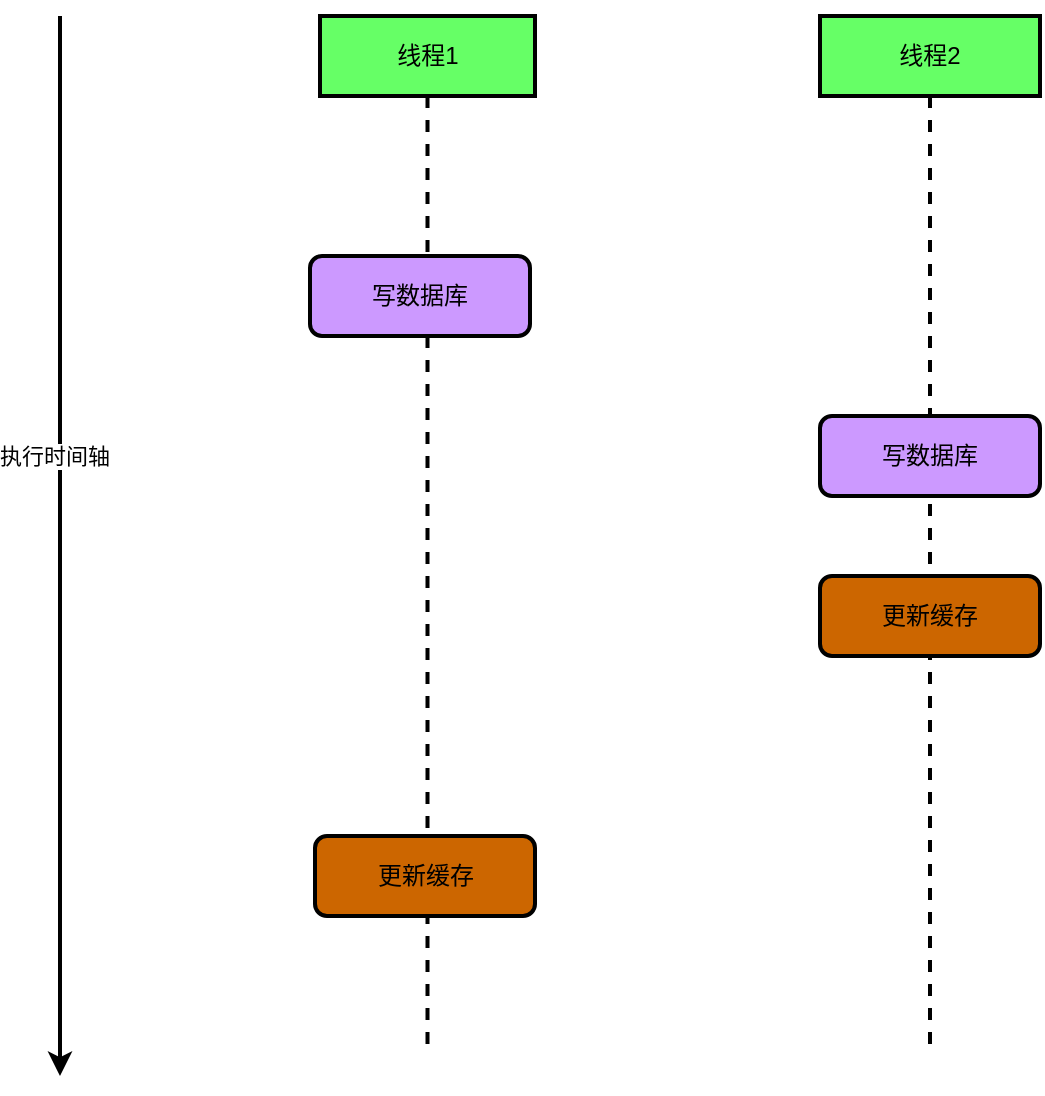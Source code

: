 <mxfile version="15.3.1" type="github" pages="2">
  <diagram id="EJi81lrPLxUWqyqAcyIe" name="双写不一致情况">
    <mxGraphModel dx="1248" dy="686" grid="1" gridSize="10" guides="1" tooltips="1" connect="1" arrows="1" fold="1" page="1" pageScale="1" pageWidth="827" pageHeight="1169" math="0" shadow="0">
      <root>
        <mxCell id="0" />
        <mxCell id="1" parent="0" />
        <mxCell id="AaJ2Im61UXtHoCQsoIxq-1" value="" style="endArrow=classic;html=1;strokeWidth=2;" edge="1" parent="1">
          <mxGeometry width="50" height="50" relative="1" as="geometry">
            <mxPoint x="60" y="160" as="sourcePoint" />
            <mxPoint x="60" y="690" as="targetPoint" />
          </mxGeometry>
        </mxCell>
        <mxCell id="AaJ2Im61UXtHoCQsoIxq-2" value="执行时间轴" style="edgeLabel;html=1;align=center;verticalAlign=middle;resizable=0;points=[];" vertex="1" connectable="0" parent="AaJ2Im61UXtHoCQsoIxq-1">
          <mxGeometry x="-0.228" y="-3" relative="1" as="geometry">
            <mxPoint y="15" as="offset" />
          </mxGeometry>
        </mxCell>
        <mxCell id="AaJ2Im61UXtHoCQsoIxq-4" value="线程1" style="shape=umlLifeline;perimeter=lifelinePerimeter;whiteSpace=wrap;html=1;container=1;collapsible=0;recursiveResize=0;outlineConnect=0;fillColor=#66FF66;strokeWidth=2;" vertex="1" parent="1">
          <mxGeometry x="190" y="160" width="107.5" height="520" as="geometry" />
        </mxCell>
        <mxCell id="AaJ2Im61UXtHoCQsoIxq-6" value="写数据库" style="rounded=1;whiteSpace=wrap;html=1;fillColor=#CC99FF;strokeWidth=2;" vertex="1" parent="AaJ2Im61UXtHoCQsoIxq-4">
          <mxGeometry x="-5" y="120" width="110" height="40" as="geometry" />
        </mxCell>
        <mxCell id="AaJ2Im61UXtHoCQsoIxq-7" value="更新缓存" style="rounded=1;whiteSpace=wrap;html=1;fillColor=#CC6600;strokeWidth=2;" vertex="1" parent="AaJ2Im61UXtHoCQsoIxq-4">
          <mxGeometry x="-2.5" y="410" width="110" height="40" as="geometry" />
        </mxCell>
        <mxCell id="AaJ2Im61UXtHoCQsoIxq-5" value="线程2" style="shape=umlLifeline;perimeter=lifelinePerimeter;whiteSpace=wrap;html=1;container=1;collapsible=0;recursiveResize=0;outlineConnect=0;fillColor=#66FF66;strokeWidth=2;" vertex="1" parent="1">
          <mxGeometry x="440" y="160" width="110" height="520" as="geometry" />
        </mxCell>
        <mxCell id="AaJ2Im61UXtHoCQsoIxq-8" value="写数据库" style="rounded=1;whiteSpace=wrap;html=1;fillColor=#CC99FF;strokeWidth=2;" vertex="1" parent="AaJ2Im61UXtHoCQsoIxq-5">
          <mxGeometry y="200" width="110" height="40" as="geometry" />
        </mxCell>
        <mxCell id="AaJ2Im61UXtHoCQsoIxq-9" value="更新缓存" style="rounded=1;whiteSpace=wrap;html=1;fillColor=#CC6600;strokeWidth=2;" vertex="1" parent="AaJ2Im61UXtHoCQsoIxq-5">
          <mxGeometry y="280" width="110" height="40" as="geometry" />
        </mxCell>
      </root>
    </mxGraphModel>
  </diagram>
  <diagram id="OMLv4gzq3qGoAITEjv64" name="读写并发不一致">
    <mxGraphModel dx="1248" dy="686" grid="1" gridSize="10" guides="1" tooltips="1" connect="1" arrows="1" fold="1" page="1" pageScale="1" pageWidth="827" pageHeight="1169" math="0" shadow="0">
      <root>
        <mxCell id="6ijoCn3SMTlXJEN42yO7-0" />
        <mxCell id="6ijoCn3SMTlXJEN42yO7-1" parent="6ijoCn3SMTlXJEN42yO7-0" />
        <mxCell id="_4PScrkvI3SqUnbokafy-0" value="" style="endArrow=classic;html=1;strokeWidth=2;" edge="1" parent="6ijoCn3SMTlXJEN42yO7-1">
          <mxGeometry width="50" height="50" relative="1" as="geometry">
            <mxPoint x="40" y="120" as="sourcePoint" />
            <mxPoint x="40" y="650" as="targetPoint" />
          </mxGeometry>
        </mxCell>
        <mxCell id="_4PScrkvI3SqUnbokafy-1" value="执行时间轴" style="edgeLabel;html=1;align=center;verticalAlign=middle;resizable=0;points=[];" vertex="1" connectable="0" parent="_4PScrkvI3SqUnbokafy-0">
          <mxGeometry x="-0.133" y="-2" relative="1" as="geometry">
            <mxPoint as="offset" />
          </mxGeometry>
        </mxCell>
        <mxCell id="_4PScrkvI3SqUnbokafy-2" value="线程1" style="shape=umlLifeline;perimeter=lifelinePerimeter;whiteSpace=wrap;html=1;container=1;collapsible=0;recursiveResize=0;outlineConnect=0;strokeWidth=2;fillColor=#66FF66;" vertex="1" parent="6ijoCn3SMTlXJEN42yO7-1">
          <mxGeometry x="160" y="120" width="110" height="530" as="geometry" />
        </mxCell>
        <mxCell id="kmw4Is8DG7LzNqc9Qjcl-2" value="写数据库&lt;br&gt;stock = 10" style="rounded=0;whiteSpace=wrap;html=1;strokeWidth=2;fillColor=#CC99FF;" vertex="1" parent="_4PScrkvI3SqUnbokafy-2">
          <mxGeometry y="110" width="110" height="40" as="geometry" />
        </mxCell>
        <mxCell id="kmw4Is8DG7LzNqc9Qjcl-3" value="删除缓存" style="rounded=0;whiteSpace=wrap;html=1;strokeWidth=2;fillColor=#CC99FF;" vertex="1" parent="_4PScrkvI3SqUnbokafy-2">
          <mxGeometry y="200" width="110" height="40" as="geometry" />
        </mxCell>
        <mxCell id="kmw4Is8DG7LzNqc9Qjcl-0" value="线程2" style="shape=umlLifeline;perimeter=lifelinePerimeter;whiteSpace=wrap;html=1;container=1;collapsible=0;recursiveResize=0;outlineConnect=0;strokeWidth=2;fillColor=#66FF66;" vertex="1" parent="6ijoCn3SMTlXJEN42yO7-1">
          <mxGeometry x="400" y="120" width="105" height="530" as="geometry" />
        </mxCell>
        <mxCell id="kmw4Is8DG7LzNqc9Qjcl-4" value="写数据库&lt;br&gt;stock = 6" style="rounded=0;whiteSpace=wrap;html=1;strokeWidth=2;fillColor=#CC99FF;" vertex="1" parent="kmw4Is8DG7LzNqc9Qjcl-0">
          <mxGeometry x="-5" y="360" width="110" height="40" as="geometry" />
        </mxCell>
        <mxCell id="kmw4Is8DG7LzNqc9Qjcl-5" value="删除缓存" style="rounded=0;whiteSpace=wrap;html=1;strokeWidth=2;fillColor=#CC99FF;" vertex="1" parent="kmw4Is8DG7LzNqc9Qjcl-0">
          <mxGeometry x="-5" y="420" width="110" height="40" as="geometry" />
        </mxCell>
        <mxCell id="kmw4Is8DG7LzNqc9Qjcl-1" value="线程3" style="shape=umlLifeline;perimeter=lifelinePerimeter;whiteSpace=wrap;html=1;container=1;collapsible=0;recursiveResize=0;outlineConnect=0;strokeWidth=2;fillColor=#66FF66;" vertex="1" parent="6ijoCn3SMTlXJEN42yO7-1">
          <mxGeometry x="640" y="120" width="107.5" height="530" as="geometry" />
        </mxCell>
        <mxCell id="kmw4Is8DG7LzNqc9Qjcl-6" value="查缓存(空)" style="rounded=0;whiteSpace=wrap;html=1;strokeWidth=2;fillColor=#CC99FF;" vertex="1" parent="kmw4Is8DG7LzNqc9Qjcl-1">
          <mxGeometry x="-5" y="240" width="110" height="40" as="geometry" />
        </mxCell>
        <mxCell id="kmw4Is8DG7LzNqc9Qjcl-7" value="查数据库&lt;br&gt;stock = 10" style="rounded=0;whiteSpace=wrap;html=1;strokeWidth=2;fillColor=#CC99FF;" vertex="1" parent="kmw4Is8DG7LzNqc9Qjcl-1">
          <mxGeometry x="-5" y="310" width="110" height="40" as="geometry" />
        </mxCell>
        <mxCell id="kmw4Is8DG7LzNqc9Qjcl-8" value="更新缓存&lt;br&gt;stock = 10" style="rounded=0;whiteSpace=wrap;html=1;strokeWidth=2;fillColor=#CC6600;" vertex="1" parent="kmw4Is8DG7LzNqc9Qjcl-1">
          <mxGeometry x="-2.5" y="470" width="110" height="40" as="geometry" />
        </mxCell>
      </root>
    </mxGraphModel>
  </diagram>
</mxfile>
